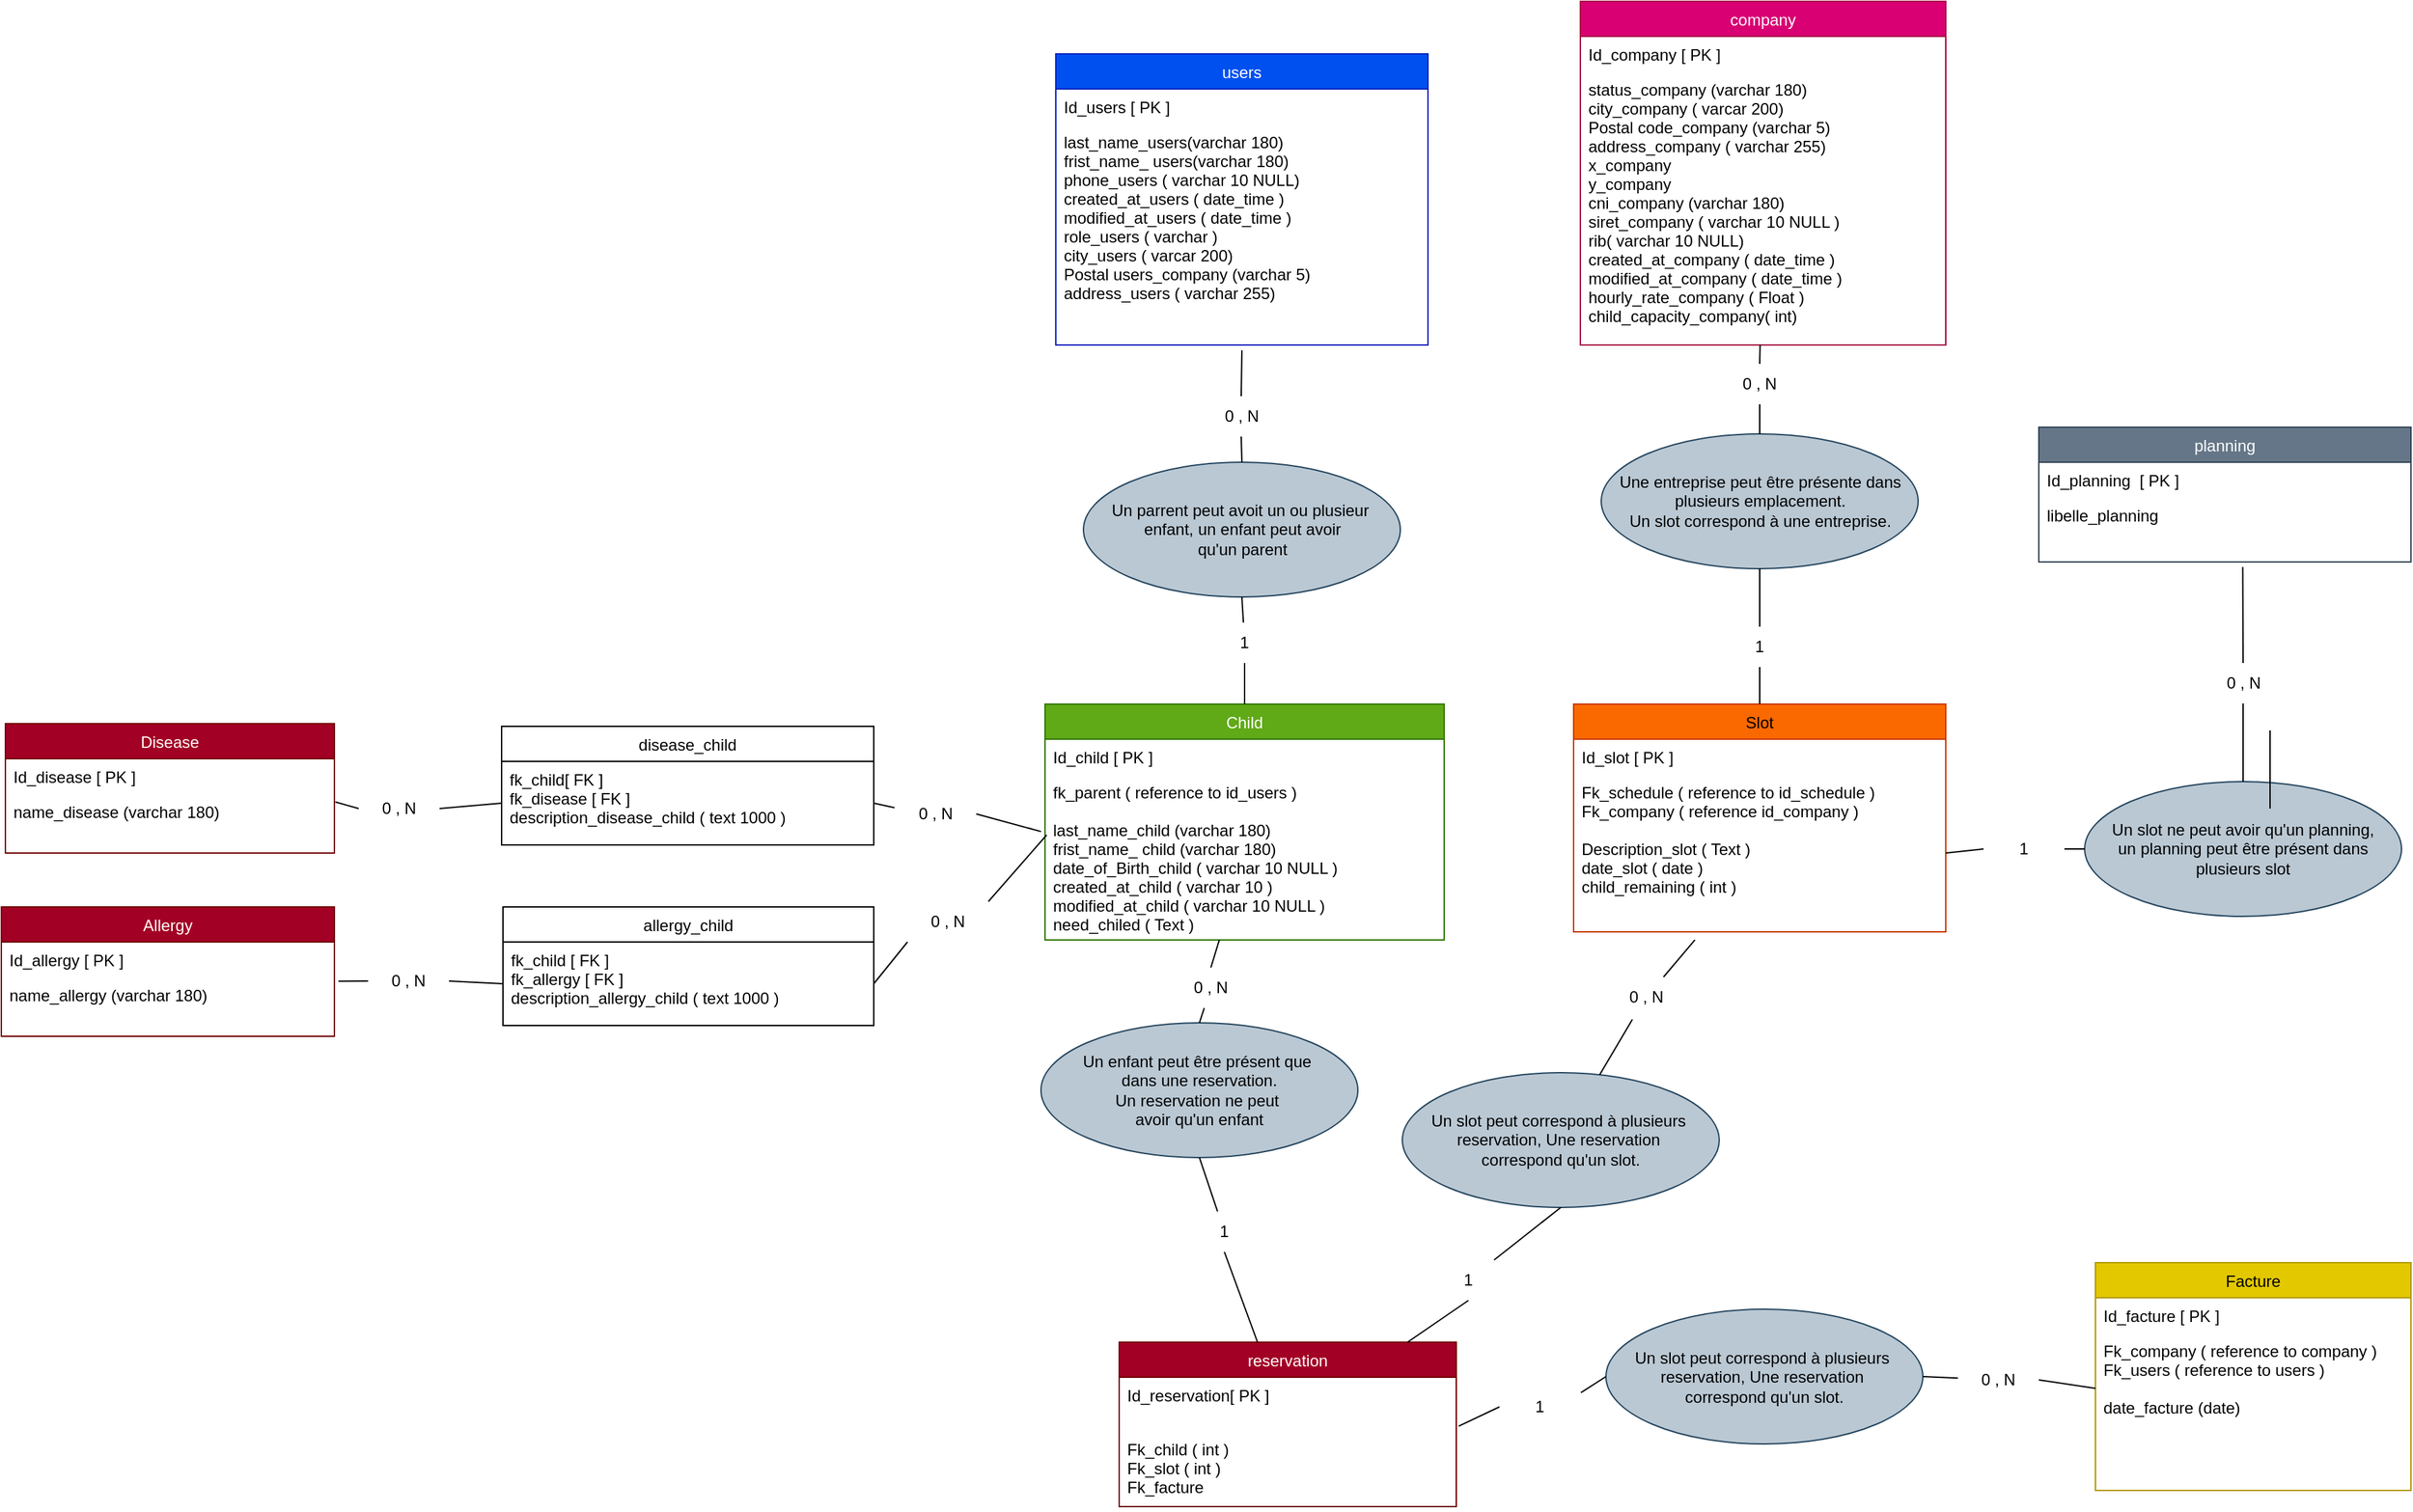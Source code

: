 <mxfile>
    <diagram id="L-aGFKM3M-gwWhaBmC1s" name="grenouillère">
        <mxGraphModel dx="2311" dy="731" grid="0" gridSize="10" guides="1" tooltips="1" connect="1" arrows="1" fold="1" page="0" pageScale="1" pageWidth="827" pageHeight="1169" math="0" shadow="0">
            <root>
                <mxCell id="0"/>
                <mxCell id="1" parent="0"/>
                <mxCell id="2" value="users" style="swimlane;fontStyle=0;childLayout=stackLayout;horizontal=1;startSize=26;fillColor=#0050ef;horizontalStack=0;resizeParent=1;resizeParentMax=0;resizeLast=0;collapsible=1;marginBottom=0;fontColor=#ffffff;strokeColor=#001DBC;" parent="1" vertex="1">
                    <mxGeometry x="182" y="-291" width="276" height="216" as="geometry"/>
                </mxCell>
                <mxCell id="3" value="Id_users [ PK ]" style="text;strokeColor=none;fillColor=none;align=left;verticalAlign=top;spacingLeft=4;spacingRight=4;overflow=hidden;rotatable=0;points=[[0,0.5],[1,0.5]];portConstraint=eastwest;" parent="2" vertex="1">
                    <mxGeometry y="26" width="276" height="26" as="geometry"/>
                </mxCell>
                <mxCell id="5" value="last_name_users(varchar 180)&#10;frist_name_ users(varchar 180)&#10;phone_users ( varchar 10 NULL)&#10;created_at_users ( date_time )&#10;modified_at_users ( date_time )&#10;role_users ( varchar ) &#10;city_users ( varcar 200)&#10;Postal users_company (varchar 5)&#10;address_users ( varchar 255)   &#10;" style="text;strokeColor=none;fillColor=none;align=left;verticalAlign=top;spacingLeft=4;spacingRight=4;overflow=hidden;rotatable=0;points=[[0,0.5],[1,0.5]];portConstraint=eastwest;" parent="2" vertex="1">
                    <mxGeometry y="52" width="276" height="164" as="geometry"/>
                </mxCell>
                <mxCell id="6" value="company" style="swimlane;fontStyle=0;childLayout=stackLayout;horizontal=1;startSize=26;fillColor=#d80073;horizontalStack=0;resizeParent=1;resizeParentMax=0;resizeLast=0;collapsible=1;marginBottom=0;fontColor=#ffffff;strokeColor=#A50040;" parent="1" vertex="1">
                    <mxGeometry x="571" y="-330" width="271" height="255" as="geometry"/>
                </mxCell>
                <mxCell id="7" value="Id_company [ PK ]" style="text;strokeColor=none;fillColor=none;align=left;verticalAlign=top;spacingLeft=4;spacingRight=4;overflow=hidden;rotatable=0;points=[[0,0.5],[1,0.5]];portConstraint=eastwest;" parent="6" vertex="1">
                    <mxGeometry y="26" width="271" height="26" as="geometry"/>
                </mxCell>
                <mxCell id="8" value="status_company (varchar 180)&#10;city_company ( varcar 200)&#10;Postal code_company (varchar 5)&#10;address_company ( varchar 255)&#10;x_company&#10;y_company&#10;cni_company (varchar 180)&#10;siret_company ( varchar 10 NULL )&#10;rib( varchar 10 NULL)&#10;created_at_company ( date_time )&#10;modified_at_company ( date_time )&#10;hourly_rate_company ( Float )&#10;child_capacity_company( int)" style="text;strokeColor=none;fillColor=none;align=left;verticalAlign=top;spacingLeft=4;spacingRight=4;overflow=hidden;rotatable=0;points=[[0,0.5],[1,0.5]];portConstraint=eastwest;" parent="6" vertex="1">
                    <mxGeometry y="52" width="271" height="203" as="geometry"/>
                </mxCell>
                <mxCell id="10" value="Child" style="swimlane;fontStyle=0;childLayout=stackLayout;horizontal=1;startSize=26;fillColor=#60a917;horizontalStack=0;resizeParent=1;resizeParentMax=0;resizeLast=0;collapsible=1;marginBottom=0;fontColor=#ffffff;strokeColor=#2D7600;" parent="1" vertex="1">
                    <mxGeometry x="174" y="191.5" width="296" height="175" as="geometry"/>
                </mxCell>
                <mxCell id="11" value="Id_child [ PK ]" style="text;strokeColor=none;fillColor=none;align=left;verticalAlign=top;spacingLeft=4;spacingRight=4;overflow=hidden;rotatable=0;points=[[0,0.5],[1,0.5]];portConstraint=eastwest;" parent="10" vertex="1">
                    <mxGeometry y="26" width="296" height="26" as="geometry"/>
                </mxCell>
                <mxCell id="12" value="fk_parent ( reference to id_users )&#10;&#10;last_name_child (varchar 180)&#10;frist_name_ child (varchar 180)&#10;date_of_Birth_child ( varchar 10 NULL )&#10;created_at_child ( varchar 10 )&#10;modified_at_child ( varchar 10 NULL )&#10;need_chiled ( Text )&#10;" style="text;strokeColor=none;fillColor=none;align=left;verticalAlign=top;spacingLeft=4;spacingRight=4;overflow=hidden;rotatable=0;points=[[0,0.5],[1,0.5]];portConstraint=eastwest;" parent="10" vertex="1">
                    <mxGeometry y="52" width="296" height="123" as="geometry"/>
                </mxCell>
                <mxCell id="13" value="Allergy" style="swimlane;fontStyle=0;childLayout=stackLayout;horizontal=1;startSize=26;fillColor=#a20025;horizontalStack=0;resizeParent=1;resizeParentMax=0;resizeLast=0;collapsible=1;marginBottom=0;strokeColor=#6F0000;fontColor=#ffffff;" parent="1" vertex="1">
                    <mxGeometry x="-600" y="342" width="247" height="96" as="geometry"/>
                </mxCell>
                <mxCell id="14" value="Id_allergy [ PK ]" style="text;strokeColor=none;fillColor=none;align=left;verticalAlign=top;spacingLeft=4;spacingRight=4;overflow=hidden;rotatable=0;points=[[0,0.5],[1,0.5]];portConstraint=eastwest;" parent="13" vertex="1">
                    <mxGeometry y="26" width="247" height="26" as="geometry"/>
                </mxCell>
                <mxCell id="15" value="name_allergy (varchar 180)&#10;" style="text;strokeColor=none;fillColor=none;align=left;verticalAlign=top;spacingLeft=4;spacingRight=4;overflow=hidden;rotatable=0;points=[[0,0.5],[1,0.5]];portConstraint=eastwest;" parent="13" vertex="1">
                    <mxGeometry y="52" width="247" height="44" as="geometry"/>
                </mxCell>
                <mxCell id="16" value="Disease" style="swimlane;fontStyle=0;childLayout=stackLayout;horizontal=1;startSize=26;fillColor=#a20025;horizontalStack=0;resizeParent=1;resizeParentMax=0;resizeLast=0;collapsible=1;marginBottom=0;strokeColor=#6F0000;fontColor=#ffffff;" parent="1" vertex="1">
                    <mxGeometry x="-597" y="206" width="244" height="96" as="geometry"/>
                </mxCell>
                <mxCell id="17" value="Id_disease [ PK ]" style="text;strokeColor=none;fillColor=none;align=left;verticalAlign=top;spacingLeft=4;spacingRight=4;overflow=hidden;rotatable=0;points=[[0,0.5],[1,0.5]];portConstraint=eastwest;" parent="16" vertex="1">
                    <mxGeometry y="26" width="244" height="26" as="geometry"/>
                </mxCell>
                <mxCell id="18" value="name_disease (varchar 180)&#10;" style="text;strokeColor=none;fillColor=none;align=left;verticalAlign=top;spacingLeft=4;spacingRight=4;overflow=hidden;rotatable=0;points=[[0,0.5],[1,0.5]];portConstraint=eastwest;" parent="16" vertex="1">
                    <mxGeometry y="52" width="244" height="44" as="geometry"/>
                </mxCell>
                <mxCell id="19" value="disease_child" style="swimlane;fontStyle=0;childLayout=stackLayout;horizontal=1;startSize=26;horizontalStack=0;resizeParent=1;resizeParentMax=0;resizeLast=0;collapsible=1;marginBottom=0;" parent="1" vertex="1">
                    <mxGeometry x="-229" y="208" width="276" height="88" as="geometry"/>
                </mxCell>
                <mxCell id="20" value="fk_child[ FK ]&#10;fk_disease [ FK ]&#10;description_disease_child ( text 1000 )" style="text;strokeColor=none;fillColor=none;align=left;verticalAlign=top;spacingLeft=4;spacingRight=4;overflow=hidden;rotatable=0;points=[[0,0.5],[1,0.5]];portConstraint=eastwest;" parent="19" vertex="1">
                    <mxGeometry y="26" width="276" height="62" as="geometry"/>
                </mxCell>
                <mxCell id="22" value="allergy_child" style="swimlane;fontStyle=0;childLayout=stackLayout;horizontal=1;startSize=26;horizontalStack=0;resizeParent=1;resizeParentMax=0;resizeLast=0;collapsible=1;marginBottom=0;" parent="1" vertex="1">
                    <mxGeometry x="-228" y="342" width="275" height="88" as="geometry"/>
                </mxCell>
                <mxCell id="23" value="fk_child [ FK ]&#10;fk_allergy [ FK ]&#10;description_allergy_child ( text 1000 )" style="text;strokeColor=none;fillColor=none;align=left;verticalAlign=top;spacingLeft=4;spacingRight=4;overflow=hidden;rotatable=0;points=[[0,0.5],[1,0.5]];portConstraint=eastwest;" parent="22" vertex="1">
                    <mxGeometry y="26" width="275" height="62" as="geometry"/>
                </mxCell>
                <mxCell id="25" value="" style="endArrow=none;html=1;exitX=1;exitY=0.5;exitDx=0;exitDy=0;entryX=0;entryY=0.5;entryDx=0;entryDy=0;startArrow=none;" parent="1" source="56" target="20" edge="1">
                    <mxGeometry width="50" height="50" relative="1" as="geometry">
                        <mxPoint x="24" y="150" as="sourcePoint"/>
                        <mxPoint x="74" y="100" as="targetPoint"/>
                    </mxGeometry>
                </mxCell>
                <mxCell id="26" value="" style="endArrow=none;html=1;exitX=1;exitY=0.5;exitDx=0;exitDy=0;entryX=0;entryY=0.5;entryDx=0;entryDy=0;startArrow=none;" parent="1" source="58" target="23" edge="1">
                    <mxGeometry width="50" height="50" relative="1" as="geometry">
                        <mxPoint x="-342.268" y="274.16" as="sourcePoint"/>
                        <mxPoint x="-219.0" y="275.0" as="targetPoint"/>
                    </mxGeometry>
                </mxCell>
                <mxCell id="27" value="" style="endArrow=none;html=1;exitX=1;exitY=0.5;exitDx=0;exitDy=0;entryX=-0.01;entryY=0.346;entryDx=0;entryDy=0;entryPerimeter=0;startArrow=none;" parent="1" source="60" target="12" edge="1">
                    <mxGeometry width="50" height="50" relative="1" as="geometry">
                        <mxPoint x="-332.268" y="284.16" as="sourcePoint"/>
                        <mxPoint x="-209.0" y="285.0" as="targetPoint"/>
                    </mxGeometry>
                </mxCell>
                <mxCell id="28" value="" style="endArrow=none;html=1;exitX=0;exitY=1;exitDx=0;exitDy=0;entryX=1;entryY=0.5;entryDx=0;entryDy=0;startArrow=none;" parent="1" source="62" target="23" edge="1">
                    <mxGeometry width="50" height="50" relative="1" as="geometry">
                        <mxPoint x="-322.268" y="294.16" as="sourcePoint"/>
                        <mxPoint x="-199.0" y="295.0" as="targetPoint"/>
                    </mxGeometry>
                </mxCell>
                <mxCell id="29" value="" style="endArrow=none;html=1;exitX=0.5;exitY=1;exitDx=0;exitDy=0;entryX=0.5;entryY=0;entryDx=0;entryDy=0;startArrow=none;" parent="1" source="68" target="10" edge="1">
                    <mxGeometry width="50" height="50" relative="1" as="geometry">
                        <mxPoint x="319.92" y="153.15" as="sourcePoint"/>
                        <mxPoint x="179.24" y="308.482" as="targetPoint"/>
                    </mxGeometry>
                </mxCell>
                <mxCell id="30" value="Slot" style="swimlane;fontStyle=0;childLayout=stackLayout;horizontal=1;startSize=26;fillColor=#fa6800;horizontalStack=0;resizeParent=1;resizeParentMax=0;resizeLast=0;collapsible=1;marginBottom=0;strokeColor=#C73500;fontColor=#000000;" parent="1" vertex="1">
                    <mxGeometry x="566" y="191.5" width="276" height="169" as="geometry">
                        <mxRectangle x="566" y="191.5" width="47" height="26" as="alternateBounds"/>
                    </mxGeometry>
                </mxCell>
                <mxCell id="31" value="Id_slot [ PK ]" style="text;strokeColor=none;fillColor=none;align=left;verticalAlign=top;spacingLeft=4;spacingRight=4;overflow=hidden;rotatable=0;points=[[0,0.5],[1,0.5]];portConstraint=eastwest;" parent="30" vertex="1">
                    <mxGeometry y="26" width="276" height="26" as="geometry"/>
                </mxCell>
                <mxCell id="32" value="Fk_schedule ( reference to id_schedule )&#10;Fk_company ( reference id_company )&#10;&#10;Description_slot ( Text )&#10;date_slot ( date ) &#10;child_remaining ( int ) &#10;&#10;&#10;" style="text;strokeColor=none;fillColor=none;align=left;verticalAlign=top;spacingLeft=4;spacingRight=4;overflow=hidden;rotatable=0;points=[[0,0.5],[1,0.5]];portConstraint=eastwest;" parent="30" vertex="1">
                    <mxGeometry y="52" width="276" height="117" as="geometry"/>
                </mxCell>
                <mxCell id="38" value="planning" style="swimlane;fontStyle=0;childLayout=stackLayout;horizontal=1;startSize=26;fillColor=#647687;horizontalStack=0;resizeParent=1;resizeParentMax=0;resizeLast=0;collapsible=1;marginBottom=0;fontColor=#ffffff;strokeColor=#314354;" parent="1" vertex="1">
                    <mxGeometry x="911" y="-14" width="276" height="100" as="geometry">
                        <mxRectangle x="1029" y="219" width="75" height="26" as="alternateBounds"/>
                    </mxGeometry>
                </mxCell>
                <mxCell id="39" value="Id_planning  [ PK ]" style="text;strokeColor=none;fillColor=none;align=left;verticalAlign=top;spacingLeft=4;spacingRight=4;overflow=hidden;rotatable=0;points=[[0,0.5],[1,0.5]];portConstraint=eastwest;" parent="38" vertex="1">
                    <mxGeometry y="26" width="276" height="26" as="geometry"/>
                </mxCell>
                <mxCell id="40" value="libelle_planning&#10;" style="text;strokeColor=none;fillColor=none;align=left;verticalAlign=top;spacingLeft=4;spacingRight=4;overflow=hidden;rotatable=0;points=[[0,0.5],[1,0.5]];portConstraint=eastwest;" parent="38" vertex="1">
                    <mxGeometry y="52" width="276" height="48" as="geometry"/>
                </mxCell>
                <mxCell id="42" value="Facture" style="swimlane;fontStyle=0;childLayout=stackLayout;horizontal=1;startSize=26;fillColor=#e3c800;horizontalStack=0;resizeParent=1;resizeParentMax=0;resizeLast=0;collapsible=1;marginBottom=0;fontColor=#000000;strokeColor=#B09500;" parent="1" vertex="1">
                    <mxGeometry x="953" y="606" width="234" height="169" as="geometry"/>
                </mxCell>
                <mxCell id="43" value="Id_facture [ PK ]" style="text;strokeColor=none;fillColor=none;align=left;verticalAlign=top;spacingLeft=4;spacingRight=4;overflow=hidden;rotatable=0;points=[[0,0.5],[1,0.5]];portConstraint=eastwest;" parent="42" vertex="1">
                    <mxGeometry y="26" width="234" height="26" as="geometry"/>
                </mxCell>
                <mxCell id="44" value="Fk_company ( reference to company )&#10;Fk_users ( reference to users )&#10;&#10;date_facture (date)   &#10;" style="text;strokeColor=none;fillColor=none;align=left;verticalAlign=top;spacingLeft=4;spacingRight=4;overflow=hidden;rotatable=0;points=[[0,0.5],[1,0.5]];portConstraint=eastwest;" parent="42" vertex="1">
                    <mxGeometry y="52" width="234" height="117" as="geometry"/>
                </mxCell>
                <mxCell id="49" value="reservation" style="swimlane;fontStyle=0;childLayout=stackLayout;horizontal=1;startSize=26;fillColor=#a20025;horizontalStack=0;resizeParent=1;resizeParentMax=0;resizeLast=0;collapsible=1;marginBottom=0;fontColor=#ffffff;strokeColor=#6F0000;" parent="1" vertex="1">
                    <mxGeometry x="229" y="665" width="250" height="122" as="geometry"/>
                </mxCell>
                <mxCell id="50" value="Id_reservation[ PK ]" style="text;strokeColor=none;fillColor=none;align=left;verticalAlign=top;spacingLeft=4;spacingRight=4;overflow=hidden;rotatable=0;points=[[0,0.5],[1,0.5]];portConstraint=eastwest;" parent="49" vertex="1">
                    <mxGeometry y="26" width="250" height="26" as="geometry"/>
                </mxCell>
                <mxCell id="51" value="&#10;Fk_child ( int )&#10;Fk_slot ( int )&#10;Fk_facture&#10;" style="text;strokeColor=none;fillColor=none;align=left;verticalAlign=top;spacingLeft=4;spacingRight=4;overflow=hidden;rotatable=0;points=[[0,0.5],[1,0.5]];portConstraint=eastwest;" parent="49" vertex="1">
                    <mxGeometry y="52" width="250" height="70" as="geometry"/>
                </mxCell>
                <mxCell id="56" value="0 , N" style="text;html=1;strokeColor=none;fillColor=none;align=center;verticalAlign=middle;whiteSpace=wrap;rounded=0;" parent="1" vertex="1">
                    <mxGeometry x="-335" y="254" width="60" height="30" as="geometry"/>
                </mxCell>
                <mxCell id="57" value="" style="endArrow=none;html=1;exitX=1.003;exitY=0.14;exitDx=0;exitDy=0;exitPerimeter=0;entryX=0;entryY=0.5;entryDx=0;entryDy=0;" parent="1" source="18" target="56" edge="1">
                    <mxGeometry width="50" height="50" relative="1" as="geometry">
                        <mxPoint x="-352.268" y="264.16" as="sourcePoint"/>
                        <mxPoint x="-229.0" y="265" as="targetPoint"/>
                    </mxGeometry>
                </mxCell>
                <mxCell id="58" value="0 , N" style="text;html=1;strokeColor=none;fillColor=none;align=center;verticalAlign=middle;whiteSpace=wrap;rounded=0;" parent="1" vertex="1">
                    <mxGeometry x="-328" y="382" width="60" height="30" as="geometry"/>
                </mxCell>
                <mxCell id="59" value="" style="endArrow=none;html=1;exitX=1.012;exitY=1.12;exitDx=0;exitDy=0;entryX=0;entryY=0.5;entryDx=0;entryDy=0;exitPerimeter=0;" parent="1" source="14" target="58" edge="1">
                    <mxGeometry width="50" height="50" relative="1" as="geometry">
                        <mxPoint x="-350.036" y="397.12" as="sourcePoint"/>
                        <mxPoint x="-228" y="399" as="targetPoint"/>
                    </mxGeometry>
                </mxCell>
                <mxCell id="60" value="0 , N" style="text;html=1;strokeColor=none;fillColor=none;align=center;verticalAlign=middle;whiteSpace=wrap;rounded=0;" parent="1" vertex="1">
                    <mxGeometry x="63" y="258" width="60" height="30" as="geometry"/>
                </mxCell>
                <mxCell id="61" value="" style="endArrow=none;html=1;exitX=1;exitY=0.5;exitDx=0;exitDy=0;entryX=-0.01;entryY=0.346;entryDx=0;entryDy=0;entryPerimeter=0;" parent="1" source="20" target="60" edge="1">
                    <mxGeometry width="50" height="50" relative="1" as="geometry">
                        <mxPoint x="47.0" y="265" as="sourcePoint"/>
                        <mxPoint x="172.11" y="283.29" as="targetPoint"/>
                    </mxGeometry>
                </mxCell>
                <mxCell id="62" value="0 , N" style="text;html=1;strokeColor=none;fillColor=none;align=center;verticalAlign=middle;whiteSpace=wrap;rounded=0;" parent="1" vertex="1">
                    <mxGeometry x="72" y="338" width="60" height="30" as="geometry"/>
                </mxCell>
                <mxCell id="63" value="" style="endArrow=none;html=1;exitX=0.004;exitY=0.367;exitDx=0;exitDy=0;exitPerimeter=0;entryX=1;entryY=0;entryDx=0;entryDy=0;" parent="1" source="12" target="62" edge="1">
                    <mxGeometry width="50" height="50" relative="1" as="geometry">
                        <mxPoint x="171.243" y="287.315" as="sourcePoint"/>
                        <mxPoint x="47" y="399" as="targetPoint"/>
                    </mxGeometry>
                </mxCell>
                <mxCell id="68" value="1" style="text;html=1;strokeColor=none;fillColor=none;align=center;verticalAlign=middle;whiteSpace=wrap;rounded=0;" parent="1" vertex="1">
                    <mxGeometry x="292" y="131" width="60" height="30" as="geometry"/>
                </mxCell>
                <mxCell id="69" value="0 , N" style="text;html=1;strokeColor=none;fillColor=none;align=center;verticalAlign=middle;whiteSpace=wrap;rounded=0;" parent="1" vertex="1">
                    <mxGeometry x="289.5" y="-37" width="60" height="30" as="geometry"/>
                </mxCell>
                <mxCell id="72" value="" style="endArrow=none;html=1;entryX=0.5;entryY=0;entryDx=0;entryDy=0;" parent="1" target="69" edge="1">
                    <mxGeometry width="50" height="50" relative="1" as="geometry">
                        <mxPoint x="320" y="-71" as="sourcePoint"/>
                        <mxPoint x="319.5" y="123" as="targetPoint"/>
                    </mxGeometry>
                </mxCell>
                <mxCell id="73" value="Un parrent peut avoit un ou plusieur&amp;nbsp;&lt;br&gt;enfant, un enfant peut avoir&lt;br&gt;qu'un parent" style="ellipse;whiteSpace=wrap;html=1;fillColor=#bac8d3;strokeColor=#23445d;" parent="1" vertex="1">
                    <mxGeometry x="202.5" y="12" width="235" height="100" as="geometry"/>
                </mxCell>
                <mxCell id="74" value="" style="endArrow=none;html=1;exitX=0.5;exitY=0;exitDx=0;exitDy=0;entryX=0.5;entryY=1;entryDx=0;entryDy=0;" parent="1" source="73" target="69" edge="1">
                    <mxGeometry width="50" height="50" relative="1" as="geometry">
                        <mxPoint x="331.932" y="-100.18" as="sourcePoint"/>
                        <mxPoint x="330" y="-51" as="targetPoint"/>
                    </mxGeometry>
                </mxCell>
                <mxCell id="76" value="Une entreprise peut être présente dans&lt;br&gt;plusieurs emplacement.&lt;br&gt;Un slot correspond à une entreprise." style="ellipse;whiteSpace=wrap;html=1;fillColor=#bac8d3;strokeColor=#23445d;" parent="1" vertex="1">
                    <mxGeometry x="586.5" y="-9" width="235" height="100" as="geometry"/>
                </mxCell>
                <mxCell id="77" value="" style="endArrow=none;html=1;entryX=0.5;entryY=0;entryDx=0;entryDy=0;" parent="1" source="8" target="78" edge="1">
                    <mxGeometry width="50" height="50" relative="1" as="geometry">
                        <mxPoint x="699" y="-143" as="sourcePoint"/>
                        <mxPoint x="693" y="-103" as="targetPoint"/>
                    </mxGeometry>
                </mxCell>
                <mxCell id="78" value="0 , N" style="text;html=1;strokeColor=none;fillColor=none;align=center;verticalAlign=middle;whiteSpace=wrap;rounded=0;" parent="1" vertex="1">
                    <mxGeometry x="674" y="-61" width="60" height="30" as="geometry"/>
                </mxCell>
                <mxCell id="84" value="" style="endArrow=none;html=1;exitX=0.5;exitY=1;exitDx=0;exitDy=0;" parent="1" source="73" target="68" edge="1">
                    <mxGeometry width="50" height="50" relative="1" as="geometry">
                        <mxPoint x="331.932" y="-100.18" as="sourcePoint"/>
                        <mxPoint x="330" y="-51" as="targetPoint"/>
                    </mxGeometry>
                </mxCell>
                <mxCell id="85" value="1" style="text;html=1;strokeColor=none;fillColor=none;align=center;verticalAlign=middle;whiteSpace=wrap;rounded=0;" parent="1" vertex="1">
                    <mxGeometry x="674" y="134" width="60" height="30" as="geometry"/>
                </mxCell>
                <mxCell id="86" value="" style="endArrow=none;html=1;exitX=0.5;exitY=1;exitDx=0;exitDy=0;entryX=0.5;entryY=0;entryDx=0;entryDy=0;" parent="1" source="76" target="85" edge="1">
                    <mxGeometry width="50" height="50" relative="1" as="geometry">
                        <mxPoint x="330" y="98" as="sourcePoint"/>
                        <mxPoint x="329.65" y="133" as="targetPoint"/>
                    </mxGeometry>
                </mxCell>
                <mxCell id="87" value="" style="endArrow=none;html=1;exitX=0.5;exitY=1;exitDx=0;exitDy=0;startArrow=none;" parent="1" source="85" target="30" edge="1">
                    <mxGeometry width="50" height="50" relative="1" as="geometry">
                        <mxPoint x="329.92" y="163.15" as="sourcePoint"/>
                        <mxPoint x="329.5" y="201.5" as="targetPoint"/>
                    </mxGeometry>
                </mxCell>
                <mxCell id="91" value="" style="endArrow=none;html=1;exitX=0.5;exitY=0;exitDx=0;exitDy=0;entryX=0.5;entryY=1;entryDx=0;entryDy=0;" parent="1" source="76" target="78" edge="1">
                    <mxGeometry width="50" height="50" relative="1" as="geometry">
                        <mxPoint x="330" y="-2" as="sourcePoint"/>
                        <mxPoint x="330" y="-21" as="targetPoint"/>
                    </mxGeometry>
                </mxCell>
                <mxCell id="92" value="Un slot ne peut avoir qu'un&amp;nbsp;&lt;span style=&quot;text-align: left&quot;&gt;planning&lt;/span&gt;,&lt;br&gt;un&amp;nbsp;&lt;span style=&quot;text-align: left&quot;&gt;planning&amp;nbsp;&lt;/span&gt;peut être présent dans&lt;br&gt;plusieurs slot" style="ellipse;whiteSpace=wrap;html=1;fillColor=#bac8d3;strokeColor=#23445d;" parent="1" vertex="1">
                    <mxGeometry x="945" y="249" width="235" height="100" as="geometry"/>
                </mxCell>
                <mxCell id="93" value="" style="endArrow=none;html=1;exitX=0;exitY=0.5;exitDx=0;exitDy=0;entryX=1;entryY=0.5;entryDx=0;entryDy=0;startArrow=none;" parent="1" source="94" target="32" edge="1">
                    <mxGeometry width="50" height="50" relative="1" as="geometry">
                        <mxPoint x="331.932" y="-64.18" as="sourcePoint"/>
                        <mxPoint x="329.5" y="-27" as="targetPoint"/>
                    </mxGeometry>
                </mxCell>
                <mxCell id="94" value="1" style="text;html=1;strokeColor=none;fillColor=none;align=center;verticalAlign=middle;whiteSpace=wrap;rounded=0;" parent="1" vertex="1">
                    <mxGeometry x="870" y="284" width="60" height="30" as="geometry"/>
                </mxCell>
                <mxCell id="95" value="" style="endArrow=none;html=1;exitX=0;exitY=0.5;exitDx=0;exitDy=0;entryX=1;entryY=0.5;entryDx=0;entryDy=0;" parent="1" source="92" target="94" edge="1">
                    <mxGeometry width="50" height="50" relative="1" as="geometry">
                        <mxPoint x="1040" y="288" as="sourcePoint"/>
                        <mxPoint x="842.0" y="302" as="targetPoint"/>
                    </mxGeometry>
                </mxCell>
                <mxCell id="97" value="" style="endArrow=none;html=1;entryX=0.5;entryY=0;entryDx=0;entryDy=0;startArrow=none;exitX=0.5;exitY=1;exitDx=0;exitDy=0;" parent="1" source="98" target="92" edge="1">
                    <mxGeometry width="50" height="50" relative="1" as="geometry">
                        <mxPoint x="1089" y="189" as="sourcePoint"/>
                        <mxPoint x="714" y="144" as="targetPoint"/>
                    </mxGeometry>
                </mxCell>
                <mxCell id="98" value="0 , N" style="text;html=1;strokeColor=none;fillColor=none;align=center;verticalAlign=middle;whiteSpace=wrap;rounded=0;" parent="1" vertex="1">
                    <mxGeometry x="1032.5" y="161" width="60" height="30" as="geometry"/>
                </mxCell>
                <mxCell id="99" value="" style="endArrow=none;html=1;exitX=0.548;exitY=1.077;exitDx=0;exitDy=0;entryX=0.5;entryY=0;entryDx=0;entryDy=0;exitPerimeter=0;" parent="1" source="40" target="98" edge="1">
                    <mxGeometry width="50" height="50" relative="1" as="geometry">
                        <mxPoint x="1159.248" y="19.696" as="sourcePoint"/>
                        <mxPoint x="1157.5" y="238" as="targetPoint"/>
                    </mxGeometry>
                </mxCell>
                <mxCell id="108" value="Un enfant peut être présent que&amp;nbsp;&lt;br&gt;dans une reservation.&lt;br&gt;Un reservation ne peut&amp;nbsp;&lt;br&gt;avoir qu'un enfant" style="ellipse;whiteSpace=wrap;html=1;fillColor=#bac8d3;strokeColor=#23445d;" parent="1" vertex="1">
                    <mxGeometry x="171" y="428" width="235" height="100" as="geometry"/>
                </mxCell>
                <mxCell id="109" value="" style="endArrow=none;html=1;entryX=0.5;entryY=0;entryDx=0;entryDy=0;startArrow=none;" parent="1" source="111" target="108" edge="1">
                    <mxGeometry width="50" height="50" relative="1" as="geometry">
                        <mxPoint x="185.184" y="298.641" as="sourcePoint"/>
                        <mxPoint x="142" y="348" as="targetPoint"/>
                    </mxGeometry>
                </mxCell>
                <mxCell id="110" value="" style="endArrow=none;html=1;exitX=0.5;exitY=1;exitDx=0;exitDy=0;startArrow=none;" parent="1" source="113" target="49" edge="1">
                    <mxGeometry width="50" height="50" relative="1" as="geometry">
                        <mxPoint x="82" y="378" as="sourcePoint"/>
                        <mxPoint x="57" y="409" as="targetPoint"/>
                    </mxGeometry>
                </mxCell>
                <mxCell id="111" value="0 , N" style="text;html=1;strokeColor=none;fillColor=none;align=center;verticalAlign=middle;whiteSpace=wrap;rounded=0;" parent="1" vertex="1">
                    <mxGeometry x="267" y="387" width="60" height="30" as="geometry"/>
                </mxCell>
                <mxCell id="112" value="" style="endArrow=none;html=1;entryX=0.5;entryY=0;entryDx=0;entryDy=0;" parent="1" source="12" target="111" edge="1">
                    <mxGeometry width="50" height="50" relative="1" as="geometry">
                        <mxPoint x="305.25" y="366.5" as="sourcePoint"/>
                        <mxPoint x="288.5" y="428" as="targetPoint"/>
                    </mxGeometry>
                </mxCell>
                <mxCell id="113" value="1" style="text;html=1;strokeColor=none;fillColor=none;align=center;verticalAlign=middle;whiteSpace=wrap;rounded=0;" parent="1" vertex="1">
                    <mxGeometry x="277" y="568" width="60" height="30" as="geometry"/>
                </mxCell>
                <mxCell id="114" value="" style="endArrow=none;html=1;exitX=0.5;exitY=1;exitDx=0;exitDy=0;startArrow=none;" parent="1" source="108" target="113" edge="1">
                    <mxGeometry width="50" height="50" relative="1" as="geometry">
                        <mxPoint x="288.5" y="528" as="sourcePoint"/>
                        <mxPoint x="333.821" y="665" as="targetPoint"/>
                    </mxGeometry>
                </mxCell>
                <mxCell id="116" value="Un slot peut correspond à plusieurs&amp;nbsp;&lt;br&gt;reservation, Une reservation&amp;nbsp;&lt;br&gt;correspond qu'un slot." style="ellipse;whiteSpace=wrap;html=1;fillColor=#bac8d3;strokeColor=#23445d;" parent="1" vertex="1">
                    <mxGeometry x="439" y="465" width="235" height="100" as="geometry"/>
                </mxCell>
                <mxCell id="117" value="" style="endArrow=none;html=1;startArrow=none;exitX=0.326;exitY=1.051;exitDx=0;exitDy=0;exitPerimeter=0;" parent="1" source="120" target="116" edge="1">
                    <mxGeometry width="50" height="50" relative="1" as="geometry">
                        <mxPoint x="1072.5" y="201" as="sourcePoint"/>
                        <mxPoint x="1072.5" y="259" as="targetPoint"/>
                    </mxGeometry>
                </mxCell>
                <mxCell id="118" value="" style="endArrow=none;html=1;entryX=0.5;entryY=0;entryDx=0;entryDy=0;startArrow=none;exitX=0.5;exitY=1;exitDx=0;exitDy=0;" parent="1" edge="1">
                    <mxGeometry width="50" height="50" relative="1" as="geometry">
                        <mxPoint x="1082.5" y="211" as="sourcePoint"/>
                        <mxPoint x="1082.5" y="269" as="targetPoint"/>
                    </mxGeometry>
                </mxCell>
                <mxCell id="119" value="" style="endArrow=none;html=1;startArrow=none;exitX=0.5;exitY=1;exitDx=0;exitDy=0;" parent="1" source="122" target="49" edge="1">
                    <mxGeometry width="50" height="50" relative="1" as="geometry">
                        <mxPoint x="665.976" y="376.467" as="sourcePoint"/>
                        <mxPoint x="598.694" y="476.913" as="targetPoint"/>
                    </mxGeometry>
                </mxCell>
                <mxCell id="120" value="0 , N" style="text;html=1;strokeColor=none;fillColor=none;align=center;verticalAlign=middle;whiteSpace=wrap;rounded=0;" parent="1" vertex="1">
                    <mxGeometry x="590" y="394" width="60" height="30" as="geometry"/>
                </mxCell>
                <mxCell id="121" value="" style="endArrow=none;html=1;startArrow=none;exitX=0.326;exitY=1.051;exitDx=0;exitDy=0;exitPerimeter=0;" parent="1" source="32" target="120" edge="1">
                    <mxGeometry width="50" height="50" relative="1" as="geometry">
                        <mxPoint x="655.976" y="366.467" as="sourcePoint"/>
                        <mxPoint x="588.694" y="466.913" as="targetPoint"/>
                    </mxGeometry>
                </mxCell>
                <mxCell id="122" value="1" style="text;html=1;strokeColor=none;fillColor=none;align=center;verticalAlign=middle;whiteSpace=wrap;rounded=0;" parent="1" vertex="1">
                    <mxGeometry x="458" y="604" width="60" height="30" as="geometry"/>
                </mxCell>
                <mxCell id="123" value="" style="endArrow=none;html=1;startArrow=none;exitX=0.5;exitY=1;exitDx=0;exitDy=0;" parent="1" source="116" target="122" edge="1">
                    <mxGeometry width="50" height="50" relative="1" as="geometry">
                        <mxPoint x="556.5" y="565" as="sourcePoint"/>
                        <mxPoint x="430.724" y="665" as="targetPoint"/>
                    </mxGeometry>
                </mxCell>
                <mxCell id="125" value="Un slot peut correspond à plusieurs&amp;nbsp;&lt;br&gt;reservation, Une reservation&amp;nbsp;&lt;br&gt;correspond qu'un slot." style="ellipse;whiteSpace=wrap;html=1;fillColor=#bac8d3;strokeColor=#23445d;" parent="1" vertex="1">
                    <mxGeometry x="590" y="640.5" width="235" height="100" as="geometry"/>
                </mxCell>
                <mxCell id="126" value="" style="endArrow=none;html=1;startArrow=none;exitX=0;exitY=0.5;exitDx=0;exitDy=0;entryX=1.007;entryY=0.148;entryDx=0;entryDy=0;entryPerimeter=0;" parent="1" source="130" target="51" edge="1">
                    <mxGeometry width="50" height="50" relative="1" as="geometry">
                        <mxPoint x="566.5" y="575" as="sourcePoint"/>
                        <mxPoint x="517.028" y="614" as="targetPoint"/>
                    </mxGeometry>
                </mxCell>
                <mxCell id="127" value="" style="endArrow=none;html=1;startArrow=none;exitX=1;exitY=0.5;exitDx=0;exitDy=0;" parent="1" source="128" target="44" edge="1">
                    <mxGeometry width="50" height="50" relative="1" as="geometry">
                        <mxPoint x="600" y="700.5" as="sourcePoint"/>
                        <mxPoint x="490.75" y="737.36" as="targetPoint"/>
                    </mxGeometry>
                </mxCell>
                <mxCell id="128" value="0 , N" style="text;html=1;strokeColor=none;fillColor=none;align=center;verticalAlign=middle;whiteSpace=wrap;rounded=0;" parent="1" vertex="1">
                    <mxGeometry x="851" y="678" width="60" height="30" as="geometry"/>
                </mxCell>
                <mxCell id="129" value="" style="endArrow=none;html=1;startArrow=none;exitX=1;exitY=0.5;exitDx=0;exitDy=0;" parent="1" source="125" target="128" edge="1">
                    <mxGeometry width="50" height="50" relative="1" as="geometry">
                        <mxPoint x="825" y="690.5" as="sourcePoint"/>
                        <mxPoint x="953" y="704.084" as="targetPoint"/>
                    </mxGeometry>
                </mxCell>
                <mxCell id="130" value="1" style="text;html=1;strokeColor=none;fillColor=none;align=center;verticalAlign=middle;whiteSpace=wrap;rounded=0;" parent="1" vertex="1">
                    <mxGeometry x="511" y="698" width="60" height="30" as="geometry"/>
                </mxCell>
                <mxCell id="131" value="" style="endArrow=none;html=1;startArrow=none;exitX=0;exitY=0.5;exitDx=0;exitDy=0;entryX=1.007;entryY=0.148;entryDx=0;entryDy=0;entryPerimeter=0;" parent="1" source="125" target="130" edge="1">
                    <mxGeometry width="50" height="50" relative="1" as="geometry">
                        <mxPoint x="590" y="690.5" as="sourcePoint"/>
                        <mxPoint x="480.75" y="727.36" as="targetPoint"/>
                    </mxGeometry>
                </mxCell>
            </root>
        </mxGraphModel>
    </diagram>
</mxfile>